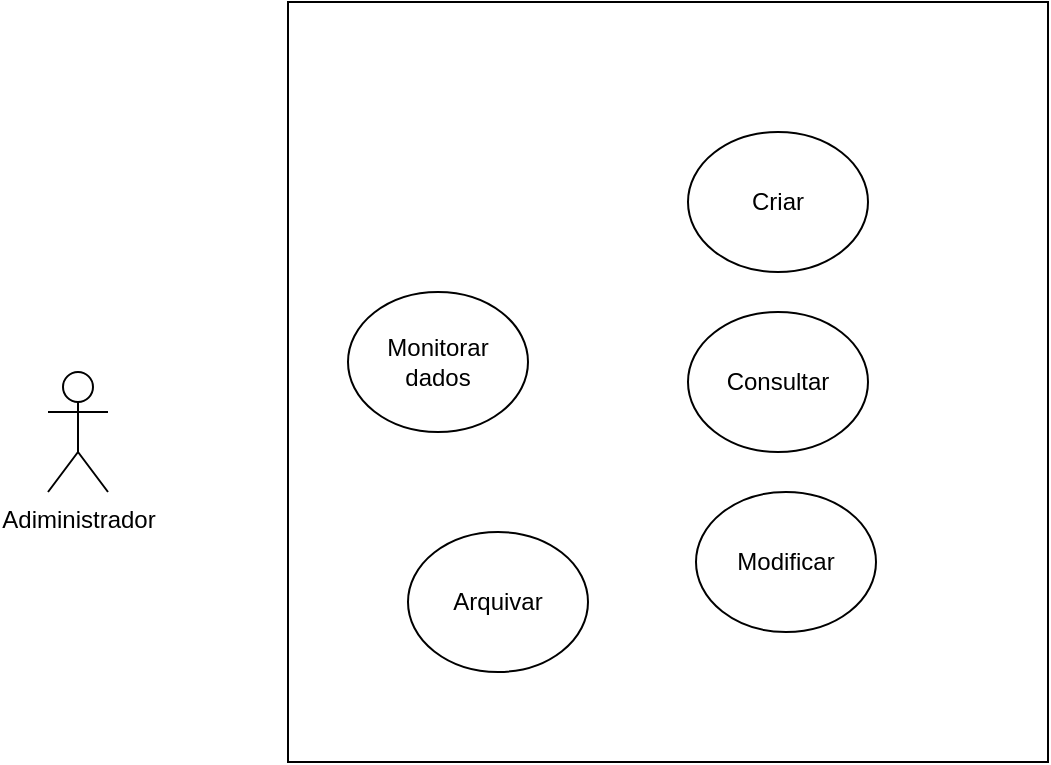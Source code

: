 <mxfile version="20.5.3" type="github">
  <diagram id="ckybNlmODZcwM_WtfgXv" name="Página-1">
    <mxGraphModel dx="992" dy="571" grid="1" gridSize="10" guides="1" tooltips="1" connect="1" arrows="1" fold="1" page="1" pageScale="1" pageWidth="827" pageHeight="1169" math="0" shadow="0">
      <root>
        <mxCell id="0" />
        <mxCell id="1" parent="0" />
        <mxCell id="1hAzW9PprDS383f8Jtw4-1" value="" style="whiteSpace=wrap;html=1;aspect=fixed;" vertex="1" parent="1">
          <mxGeometry x="210" y="105" width="380" height="380" as="geometry" />
        </mxCell>
        <mxCell id="1hAzW9PprDS383f8Jtw4-2" value="Adiministrador" style="shape=umlActor;verticalLabelPosition=bottom;verticalAlign=top;html=1;outlineConnect=0;" vertex="1" parent="1">
          <mxGeometry x="90" y="290" width="30" height="60" as="geometry" />
        </mxCell>
        <mxCell id="1hAzW9PprDS383f8Jtw4-4" value="Monitorar&lt;br&gt;dados" style="ellipse;whiteSpace=wrap;html=1;" vertex="1" parent="1">
          <mxGeometry x="240" y="250" width="90" height="70" as="geometry" />
        </mxCell>
        <mxCell id="1hAzW9PprDS383f8Jtw4-5" value="Criar" style="ellipse;whiteSpace=wrap;html=1;" vertex="1" parent="1">
          <mxGeometry x="410" y="170" width="90" height="70" as="geometry" />
        </mxCell>
        <mxCell id="1hAzW9PprDS383f8Jtw4-6" value="Consultar" style="ellipse;whiteSpace=wrap;html=1;" vertex="1" parent="1">
          <mxGeometry x="410" y="260" width="90" height="70" as="geometry" />
        </mxCell>
        <mxCell id="1hAzW9PprDS383f8Jtw4-7" value="Modificar" style="ellipse;whiteSpace=wrap;html=1;" vertex="1" parent="1">
          <mxGeometry x="414" y="350" width="90" height="70" as="geometry" />
        </mxCell>
        <mxCell id="1hAzW9PprDS383f8Jtw4-8" value="Arquivar" style="ellipse;whiteSpace=wrap;html=1;" vertex="1" parent="1">
          <mxGeometry x="270" y="370" width="90" height="70" as="geometry" />
        </mxCell>
      </root>
    </mxGraphModel>
  </diagram>
</mxfile>
